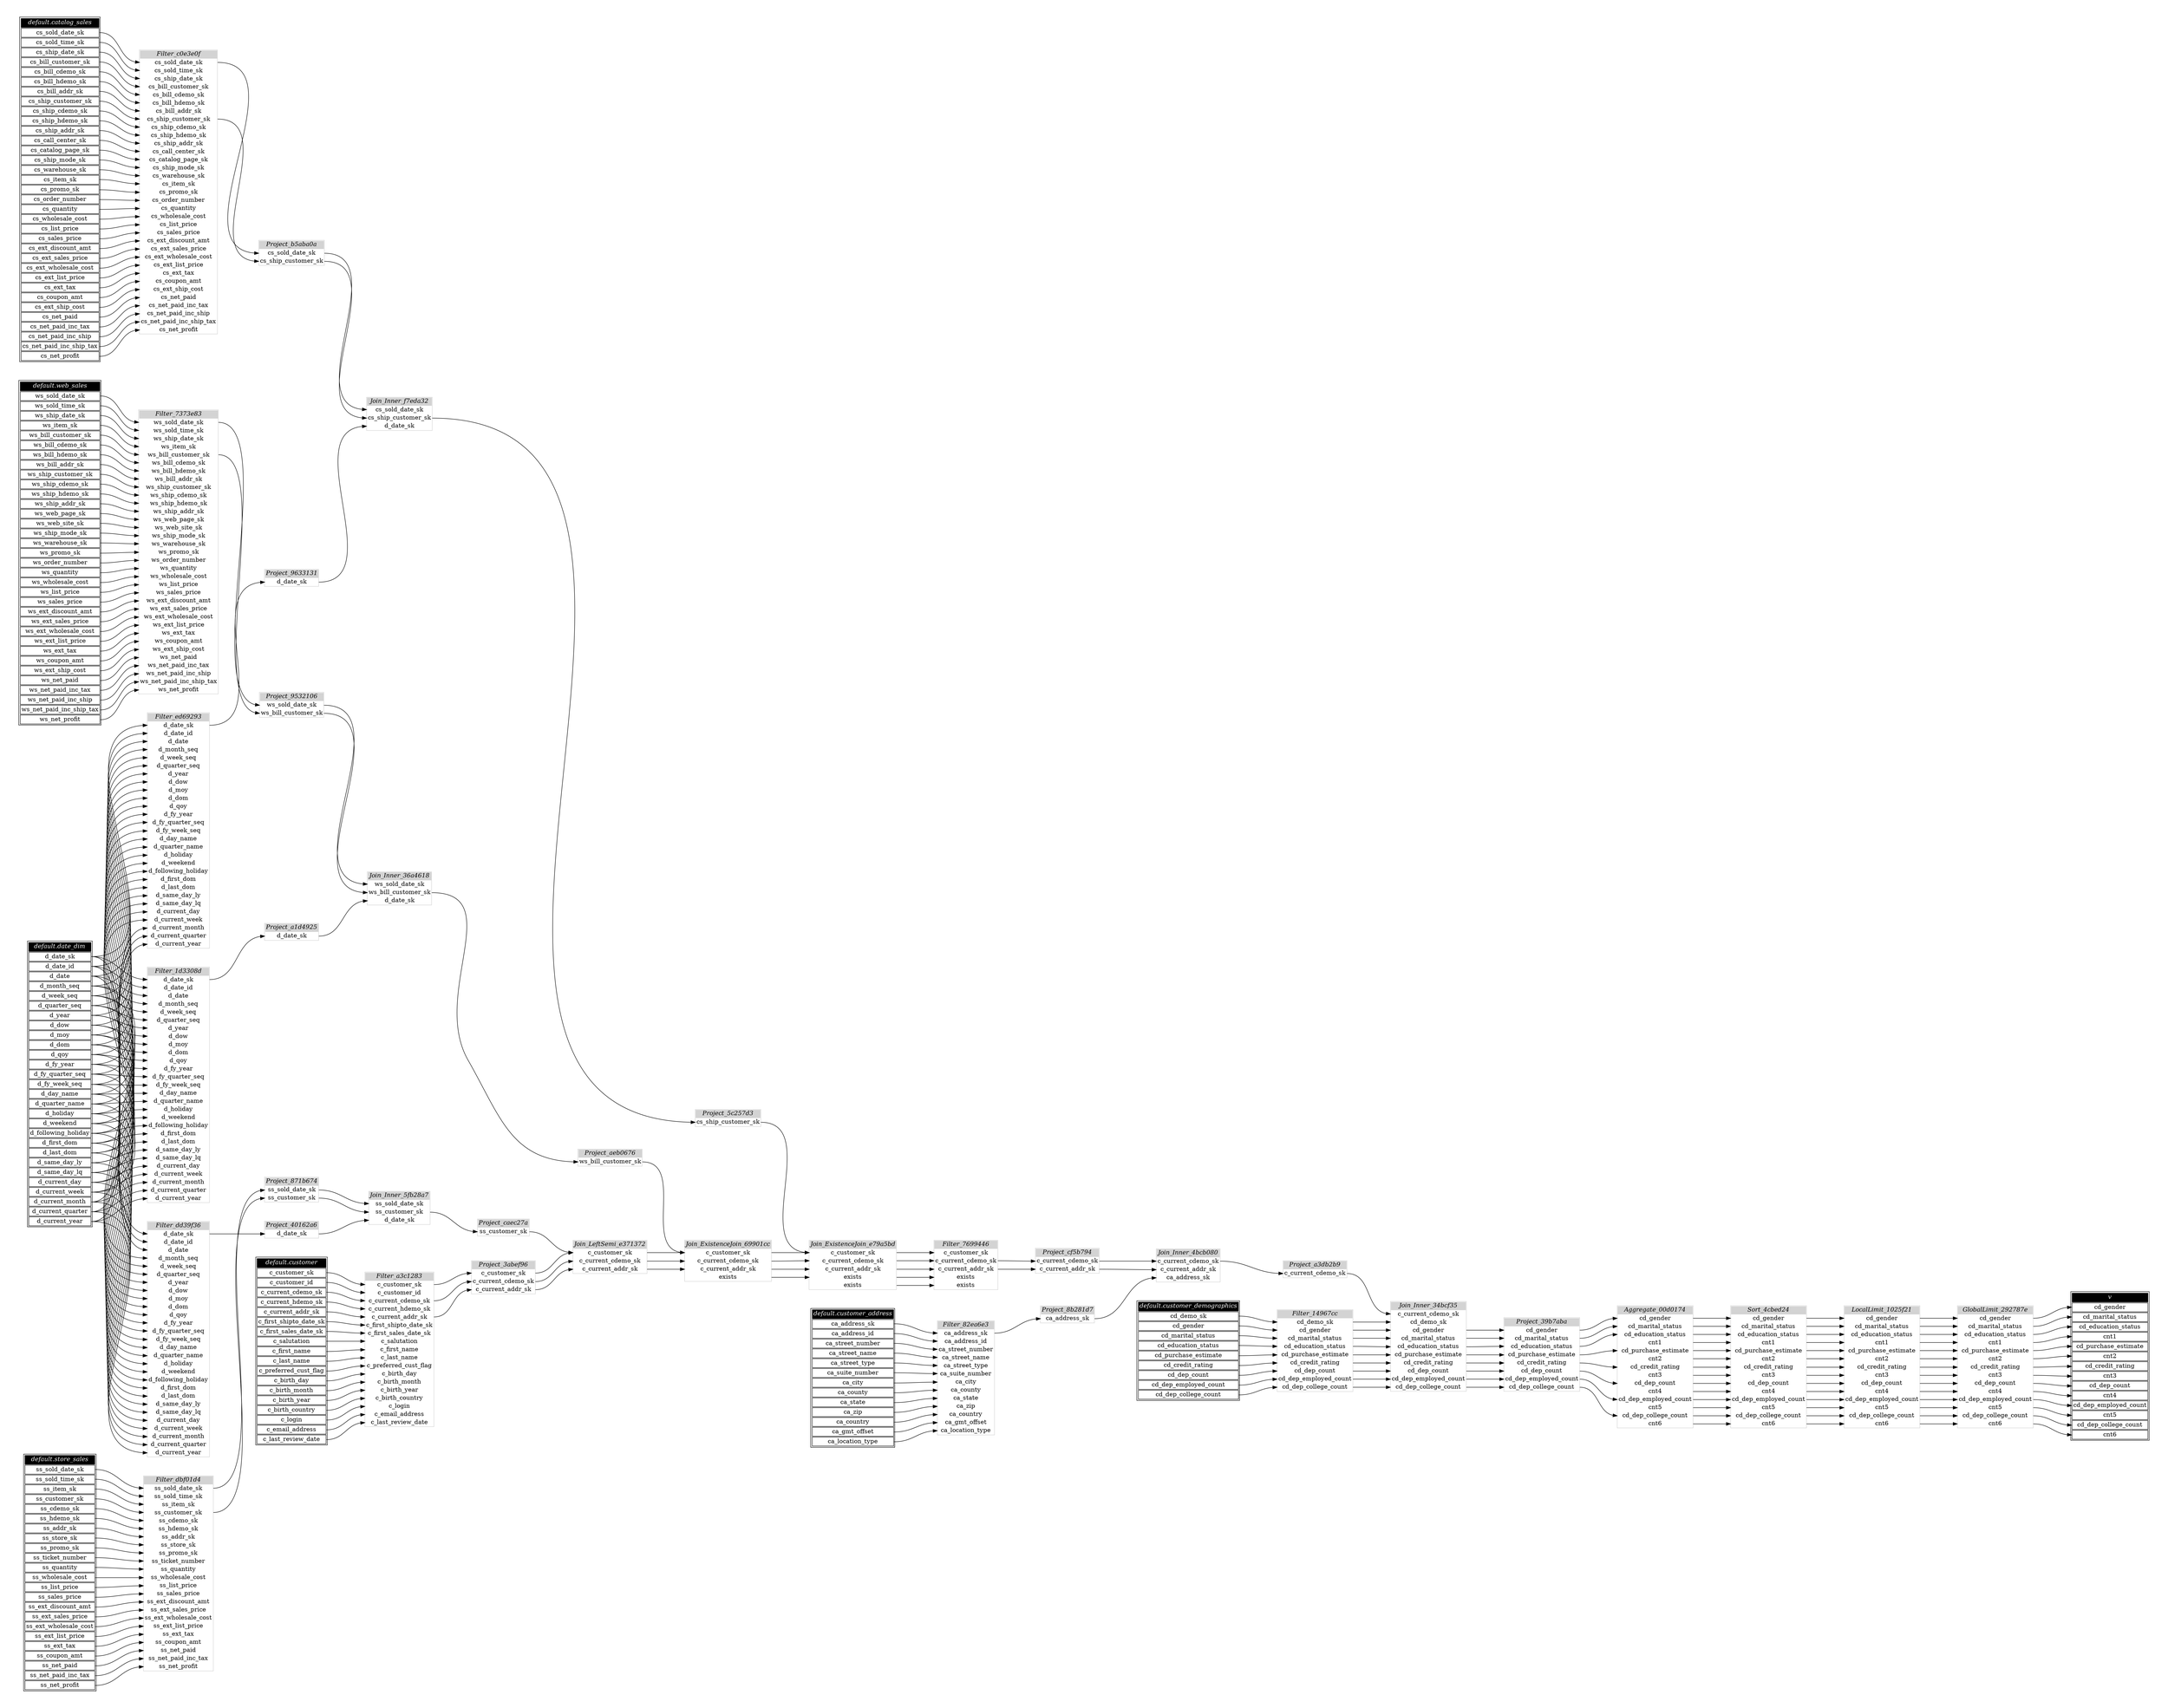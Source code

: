 // Automatically generated by TPCDSFlowTestSuite


digraph {
  graph [pad="0.5" nodesep="0.5" ranksep="1" fontname="Helvetica" rankdir=LR];
  node [shape=plaintext]

  
"Aggregate_00d0174" [label=<
<table color="lightgray" border="1" cellborder="0" cellspacing="0">
  <tr><td bgcolor="lightgray" port="nodeName"><i>Aggregate_00d0174</i></td></tr>
  <tr><td port="0">cd_gender</td></tr>
<tr><td port="1">cd_marital_status</td></tr>
<tr><td port="2">cd_education_status</td></tr>
<tr><td port="3">cnt1</td></tr>
<tr><td port="4">cd_purchase_estimate</td></tr>
<tr><td port="5">cnt2</td></tr>
<tr><td port="6">cd_credit_rating</td></tr>
<tr><td port="7">cnt3</td></tr>
<tr><td port="8">cd_dep_count</td></tr>
<tr><td port="9">cnt4</td></tr>
<tr><td port="10">cd_dep_employed_count</td></tr>
<tr><td port="11">cnt5</td></tr>
<tr><td port="12">cd_dep_college_count</td></tr>
<tr><td port="13">cnt6</td></tr>
</table>>];
     

"Filter_14967cc" [label=<
<table color="lightgray" border="1" cellborder="0" cellspacing="0">
  <tr><td bgcolor="lightgray" port="nodeName"><i>Filter_14967cc</i></td></tr>
  <tr><td port="0">cd_demo_sk</td></tr>
<tr><td port="1">cd_gender</td></tr>
<tr><td port="2">cd_marital_status</td></tr>
<tr><td port="3">cd_education_status</td></tr>
<tr><td port="4">cd_purchase_estimate</td></tr>
<tr><td port="5">cd_credit_rating</td></tr>
<tr><td port="6">cd_dep_count</td></tr>
<tr><td port="7">cd_dep_employed_count</td></tr>
<tr><td port="8">cd_dep_college_count</td></tr>
</table>>];
     

"Filter_1d3308d" [label=<
<table color="lightgray" border="1" cellborder="0" cellspacing="0">
  <tr><td bgcolor="lightgray" port="nodeName"><i>Filter_1d3308d</i></td></tr>
  <tr><td port="0">d_date_sk</td></tr>
<tr><td port="1">d_date_id</td></tr>
<tr><td port="2">d_date</td></tr>
<tr><td port="3">d_month_seq</td></tr>
<tr><td port="4">d_week_seq</td></tr>
<tr><td port="5">d_quarter_seq</td></tr>
<tr><td port="6">d_year</td></tr>
<tr><td port="7">d_dow</td></tr>
<tr><td port="8">d_moy</td></tr>
<tr><td port="9">d_dom</td></tr>
<tr><td port="10">d_qoy</td></tr>
<tr><td port="11">d_fy_year</td></tr>
<tr><td port="12">d_fy_quarter_seq</td></tr>
<tr><td port="13">d_fy_week_seq</td></tr>
<tr><td port="14">d_day_name</td></tr>
<tr><td port="15">d_quarter_name</td></tr>
<tr><td port="16">d_holiday</td></tr>
<tr><td port="17">d_weekend</td></tr>
<tr><td port="18">d_following_holiday</td></tr>
<tr><td port="19">d_first_dom</td></tr>
<tr><td port="20">d_last_dom</td></tr>
<tr><td port="21">d_same_day_ly</td></tr>
<tr><td port="22">d_same_day_lq</td></tr>
<tr><td port="23">d_current_day</td></tr>
<tr><td port="24">d_current_week</td></tr>
<tr><td port="25">d_current_month</td></tr>
<tr><td port="26">d_current_quarter</td></tr>
<tr><td port="27">d_current_year</td></tr>
</table>>];
     

"Filter_7373e83" [label=<
<table color="lightgray" border="1" cellborder="0" cellspacing="0">
  <tr><td bgcolor="lightgray" port="nodeName"><i>Filter_7373e83</i></td></tr>
  <tr><td port="0">ws_sold_date_sk</td></tr>
<tr><td port="1">ws_sold_time_sk</td></tr>
<tr><td port="2">ws_ship_date_sk</td></tr>
<tr><td port="3">ws_item_sk</td></tr>
<tr><td port="4">ws_bill_customer_sk</td></tr>
<tr><td port="5">ws_bill_cdemo_sk</td></tr>
<tr><td port="6">ws_bill_hdemo_sk</td></tr>
<tr><td port="7">ws_bill_addr_sk</td></tr>
<tr><td port="8">ws_ship_customer_sk</td></tr>
<tr><td port="9">ws_ship_cdemo_sk</td></tr>
<tr><td port="10">ws_ship_hdemo_sk</td></tr>
<tr><td port="11">ws_ship_addr_sk</td></tr>
<tr><td port="12">ws_web_page_sk</td></tr>
<tr><td port="13">ws_web_site_sk</td></tr>
<tr><td port="14">ws_ship_mode_sk</td></tr>
<tr><td port="15">ws_warehouse_sk</td></tr>
<tr><td port="16">ws_promo_sk</td></tr>
<tr><td port="17">ws_order_number</td></tr>
<tr><td port="18">ws_quantity</td></tr>
<tr><td port="19">ws_wholesale_cost</td></tr>
<tr><td port="20">ws_list_price</td></tr>
<tr><td port="21">ws_sales_price</td></tr>
<tr><td port="22">ws_ext_discount_amt</td></tr>
<tr><td port="23">ws_ext_sales_price</td></tr>
<tr><td port="24">ws_ext_wholesale_cost</td></tr>
<tr><td port="25">ws_ext_list_price</td></tr>
<tr><td port="26">ws_ext_tax</td></tr>
<tr><td port="27">ws_coupon_amt</td></tr>
<tr><td port="28">ws_ext_ship_cost</td></tr>
<tr><td port="29">ws_net_paid</td></tr>
<tr><td port="30">ws_net_paid_inc_tax</td></tr>
<tr><td port="31">ws_net_paid_inc_ship</td></tr>
<tr><td port="32">ws_net_paid_inc_ship_tax</td></tr>
<tr><td port="33">ws_net_profit</td></tr>
</table>>];
     

"Filter_7699446" [label=<
<table color="lightgray" border="1" cellborder="0" cellspacing="0">
  <tr><td bgcolor="lightgray" port="nodeName"><i>Filter_7699446</i></td></tr>
  <tr><td port="0">c_customer_sk</td></tr>
<tr><td port="1">c_current_cdemo_sk</td></tr>
<tr><td port="2">c_current_addr_sk</td></tr>
<tr><td port="3">exists</td></tr>
<tr><td port="4">exists</td></tr>
</table>>];
     

"Filter_82ea6e3" [label=<
<table color="lightgray" border="1" cellborder="0" cellspacing="0">
  <tr><td bgcolor="lightgray" port="nodeName"><i>Filter_82ea6e3</i></td></tr>
  <tr><td port="0">ca_address_sk</td></tr>
<tr><td port="1">ca_address_id</td></tr>
<tr><td port="2">ca_street_number</td></tr>
<tr><td port="3">ca_street_name</td></tr>
<tr><td port="4">ca_street_type</td></tr>
<tr><td port="5">ca_suite_number</td></tr>
<tr><td port="6">ca_city</td></tr>
<tr><td port="7">ca_county</td></tr>
<tr><td port="8">ca_state</td></tr>
<tr><td port="9">ca_zip</td></tr>
<tr><td port="10">ca_country</td></tr>
<tr><td port="11">ca_gmt_offset</td></tr>
<tr><td port="12">ca_location_type</td></tr>
</table>>];
     

"Filter_a3c1283" [label=<
<table color="lightgray" border="1" cellborder="0" cellspacing="0">
  <tr><td bgcolor="lightgray" port="nodeName"><i>Filter_a3c1283</i></td></tr>
  <tr><td port="0">c_customer_sk</td></tr>
<tr><td port="1">c_customer_id</td></tr>
<tr><td port="2">c_current_cdemo_sk</td></tr>
<tr><td port="3">c_current_hdemo_sk</td></tr>
<tr><td port="4">c_current_addr_sk</td></tr>
<tr><td port="5">c_first_shipto_date_sk</td></tr>
<tr><td port="6">c_first_sales_date_sk</td></tr>
<tr><td port="7">c_salutation</td></tr>
<tr><td port="8">c_first_name</td></tr>
<tr><td port="9">c_last_name</td></tr>
<tr><td port="10">c_preferred_cust_flag</td></tr>
<tr><td port="11">c_birth_day</td></tr>
<tr><td port="12">c_birth_month</td></tr>
<tr><td port="13">c_birth_year</td></tr>
<tr><td port="14">c_birth_country</td></tr>
<tr><td port="15">c_login</td></tr>
<tr><td port="16">c_email_address</td></tr>
<tr><td port="17">c_last_review_date</td></tr>
</table>>];
     

"Filter_c0e3e0f" [label=<
<table color="lightgray" border="1" cellborder="0" cellspacing="0">
  <tr><td bgcolor="lightgray" port="nodeName"><i>Filter_c0e3e0f</i></td></tr>
  <tr><td port="0">cs_sold_date_sk</td></tr>
<tr><td port="1">cs_sold_time_sk</td></tr>
<tr><td port="2">cs_ship_date_sk</td></tr>
<tr><td port="3">cs_bill_customer_sk</td></tr>
<tr><td port="4">cs_bill_cdemo_sk</td></tr>
<tr><td port="5">cs_bill_hdemo_sk</td></tr>
<tr><td port="6">cs_bill_addr_sk</td></tr>
<tr><td port="7">cs_ship_customer_sk</td></tr>
<tr><td port="8">cs_ship_cdemo_sk</td></tr>
<tr><td port="9">cs_ship_hdemo_sk</td></tr>
<tr><td port="10">cs_ship_addr_sk</td></tr>
<tr><td port="11">cs_call_center_sk</td></tr>
<tr><td port="12">cs_catalog_page_sk</td></tr>
<tr><td port="13">cs_ship_mode_sk</td></tr>
<tr><td port="14">cs_warehouse_sk</td></tr>
<tr><td port="15">cs_item_sk</td></tr>
<tr><td port="16">cs_promo_sk</td></tr>
<tr><td port="17">cs_order_number</td></tr>
<tr><td port="18">cs_quantity</td></tr>
<tr><td port="19">cs_wholesale_cost</td></tr>
<tr><td port="20">cs_list_price</td></tr>
<tr><td port="21">cs_sales_price</td></tr>
<tr><td port="22">cs_ext_discount_amt</td></tr>
<tr><td port="23">cs_ext_sales_price</td></tr>
<tr><td port="24">cs_ext_wholesale_cost</td></tr>
<tr><td port="25">cs_ext_list_price</td></tr>
<tr><td port="26">cs_ext_tax</td></tr>
<tr><td port="27">cs_coupon_amt</td></tr>
<tr><td port="28">cs_ext_ship_cost</td></tr>
<tr><td port="29">cs_net_paid</td></tr>
<tr><td port="30">cs_net_paid_inc_tax</td></tr>
<tr><td port="31">cs_net_paid_inc_ship</td></tr>
<tr><td port="32">cs_net_paid_inc_ship_tax</td></tr>
<tr><td port="33">cs_net_profit</td></tr>
</table>>];
     

"Filter_dbf01d4" [label=<
<table color="lightgray" border="1" cellborder="0" cellspacing="0">
  <tr><td bgcolor="lightgray" port="nodeName"><i>Filter_dbf01d4</i></td></tr>
  <tr><td port="0">ss_sold_date_sk</td></tr>
<tr><td port="1">ss_sold_time_sk</td></tr>
<tr><td port="2">ss_item_sk</td></tr>
<tr><td port="3">ss_customer_sk</td></tr>
<tr><td port="4">ss_cdemo_sk</td></tr>
<tr><td port="5">ss_hdemo_sk</td></tr>
<tr><td port="6">ss_addr_sk</td></tr>
<tr><td port="7">ss_store_sk</td></tr>
<tr><td port="8">ss_promo_sk</td></tr>
<tr><td port="9">ss_ticket_number</td></tr>
<tr><td port="10">ss_quantity</td></tr>
<tr><td port="11">ss_wholesale_cost</td></tr>
<tr><td port="12">ss_list_price</td></tr>
<tr><td port="13">ss_sales_price</td></tr>
<tr><td port="14">ss_ext_discount_amt</td></tr>
<tr><td port="15">ss_ext_sales_price</td></tr>
<tr><td port="16">ss_ext_wholesale_cost</td></tr>
<tr><td port="17">ss_ext_list_price</td></tr>
<tr><td port="18">ss_ext_tax</td></tr>
<tr><td port="19">ss_coupon_amt</td></tr>
<tr><td port="20">ss_net_paid</td></tr>
<tr><td port="21">ss_net_paid_inc_tax</td></tr>
<tr><td port="22">ss_net_profit</td></tr>
</table>>];
     

"Filter_dd39f36" [label=<
<table color="lightgray" border="1" cellborder="0" cellspacing="0">
  <tr><td bgcolor="lightgray" port="nodeName"><i>Filter_dd39f36</i></td></tr>
  <tr><td port="0">d_date_sk</td></tr>
<tr><td port="1">d_date_id</td></tr>
<tr><td port="2">d_date</td></tr>
<tr><td port="3">d_month_seq</td></tr>
<tr><td port="4">d_week_seq</td></tr>
<tr><td port="5">d_quarter_seq</td></tr>
<tr><td port="6">d_year</td></tr>
<tr><td port="7">d_dow</td></tr>
<tr><td port="8">d_moy</td></tr>
<tr><td port="9">d_dom</td></tr>
<tr><td port="10">d_qoy</td></tr>
<tr><td port="11">d_fy_year</td></tr>
<tr><td port="12">d_fy_quarter_seq</td></tr>
<tr><td port="13">d_fy_week_seq</td></tr>
<tr><td port="14">d_day_name</td></tr>
<tr><td port="15">d_quarter_name</td></tr>
<tr><td port="16">d_holiday</td></tr>
<tr><td port="17">d_weekend</td></tr>
<tr><td port="18">d_following_holiday</td></tr>
<tr><td port="19">d_first_dom</td></tr>
<tr><td port="20">d_last_dom</td></tr>
<tr><td port="21">d_same_day_ly</td></tr>
<tr><td port="22">d_same_day_lq</td></tr>
<tr><td port="23">d_current_day</td></tr>
<tr><td port="24">d_current_week</td></tr>
<tr><td port="25">d_current_month</td></tr>
<tr><td port="26">d_current_quarter</td></tr>
<tr><td port="27">d_current_year</td></tr>
</table>>];
     

"Filter_ed69293" [label=<
<table color="lightgray" border="1" cellborder="0" cellspacing="0">
  <tr><td bgcolor="lightgray" port="nodeName"><i>Filter_ed69293</i></td></tr>
  <tr><td port="0">d_date_sk</td></tr>
<tr><td port="1">d_date_id</td></tr>
<tr><td port="2">d_date</td></tr>
<tr><td port="3">d_month_seq</td></tr>
<tr><td port="4">d_week_seq</td></tr>
<tr><td port="5">d_quarter_seq</td></tr>
<tr><td port="6">d_year</td></tr>
<tr><td port="7">d_dow</td></tr>
<tr><td port="8">d_moy</td></tr>
<tr><td port="9">d_dom</td></tr>
<tr><td port="10">d_qoy</td></tr>
<tr><td port="11">d_fy_year</td></tr>
<tr><td port="12">d_fy_quarter_seq</td></tr>
<tr><td port="13">d_fy_week_seq</td></tr>
<tr><td port="14">d_day_name</td></tr>
<tr><td port="15">d_quarter_name</td></tr>
<tr><td port="16">d_holiday</td></tr>
<tr><td port="17">d_weekend</td></tr>
<tr><td port="18">d_following_holiday</td></tr>
<tr><td port="19">d_first_dom</td></tr>
<tr><td port="20">d_last_dom</td></tr>
<tr><td port="21">d_same_day_ly</td></tr>
<tr><td port="22">d_same_day_lq</td></tr>
<tr><td port="23">d_current_day</td></tr>
<tr><td port="24">d_current_week</td></tr>
<tr><td port="25">d_current_month</td></tr>
<tr><td port="26">d_current_quarter</td></tr>
<tr><td port="27">d_current_year</td></tr>
</table>>];
     

"GlobalLimit_292787e" [label=<
<table color="lightgray" border="1" cellborder="0" cellspacing="0">
  <tr><td bgcolor="lightgray" port="nodeName"><i>GlobalLimit_292787e</i></td></tr>
  <tr><td port="0">cd_gender</td></tr>
<tr><td port="1">cd_marital_status</td></tr>
<tr><td port="2">cd_education_status</td></tr>
<tr><td port="3">cnt1</td></tr>
<tr><td port="4">cd_purchase_estimate</td></tr>
<tr><td port="5">cnt2</td></tr>
<tr><td port="6">cd_credit_rating</td></tr>
<tr><td port="7">cnt3</td></tr>
<tr><td port="8">cd_dep_count</td></tr>
<tr><td port="9">cnt4</td></tr>
<tr><td port="10">cd_dep_employed_count</td></tr>
<tr><td port="11">cnt5</td></tr>
<tr><td port="12">cd_dep_college_count</td></tr>
<tr><td port="13">cnt6</td></tr>
</table>>];
     

"Join_ExistenceJoin_69901cc" [label=<
<table color="lightgray" border="1" cellborder="0" cellspacing="0">
  <tr><td bgcolor="lightgray" port="nodeName"><i>Join_ExistenceJoin_69901cc</i></td></tr>
  <tr><td port="0">c_customer_sk</td></tr>
<tr><td port="1">c_current_cdemo_sk</td></tr>
<tr><td port="2">c_current_addr_sk</td></tr>
<tr><td port="3">exists</td></tr>
</table>>];
     

"Join_ExistenceJoin_e79a5bd" [label=<
<table color="lightgray" border="1" cellborder="0" cellspacing="0">
  <tr><td bgcolor="lightgray" port="nodeName"><i>Join_ExistenceJoin_e79a5bd</i></td></tr>
  <tr><td port="0">c_customer_sk</td></tr>
<tr><td port="1">c_current_cdemo_sk</td></tr>
<tr><td port="2">c_current_addr_sk</td></tr>
<tr><td port="3">exists</td></tr>
<tr><td port="4">exists</td></tr>
</table>>];
     

"Join_Inner_34bcf35" [label=<
<table color="lightgray" border="1" cellborder="0" cellspacing="0">
  <tr><td bgcolor="lightgray" port="nodeName"><i>Join_Inner_34bcf35</i></td></tr>
  <tr><td port="0">c_current_cdemo_sk</td></tr>
<tr><td port="1">cd_demo_sk</td></tr>
<tr><td port="2">cd_gender</td></tr>
<tr><td port="3">cd_marital_status</td></tr>
<tr><td port="4">cd_education_status</td></tr>
<tr><td port="5">cd_purchase_estimate</td></tr>
<tr><td port="6">cd_credit_rating</td></tr>
<tr><td port="7">cd_dep_count</td></tr>
<tr><td port="8">cd_dep_employed_count</td></tr>
<tr><td port="9">cd_dep_college_count</td></tr>
</table>>];
     

"Join_Inner_36a4618" [label=<
<table color="lightgray" border="1" cellborder="0" cellspacing="0">
  <tr><td bgcolor="lightgray" port="nodeName"><i>Join_Inner_36a4618</i></td></tr>
  <tr><td port="0">ws_sold_date_sk</td></tr>
<tr><td port="1">ws_bill_customer_sk</td></tr>
<tr><td port="2">d_date_sk</td></tr>
</table>>];
     

"Join_Inner_4bcb080" [label=<
<table color="lightgray" border="1" cellborder="0" cellspacing="0">
  <tr><td bgcolor="lightgray" port="nodeName"><i>Join_Inner_4bcb080</i></td></tr>
  <tr><td port="0">c_current_cdemo_sk</td></tr>
<tr><td port="1">c_current_addr_sk</td></tr>
<tr><td port="2">ca_address_sk</td></tr>
</table>>];
     

"Join_Inner_5fb28a7" [label=<
<table color="lightgray" border="1" cellborder="0" cellspacing="0">
  <tr><td bgcolor="lightgray" port="nodeName"><i>Join_Inner_5fb28a7</i></td></tr>
  <tr><td port="0">ss_sold_date_sk</td></tr>
<tr><td port="1">ss_customer_sk</td></tr>
<tr><td port="2">d_date_sk</td></tr>
</table>>];
     

"Join_Inner_f7eda32" [label=<
<table color="lightgray" border="1" cellborder="0" cellspacing="0">
  <tr><td bgcolor="lightgray" port="nodeName"><i>Join_Inner_f7eda32</i></td></tr>
  <tr><td port="0">cs_sold_date_sk</td></tr>
<tr><td port="1">cs_ship_customer_sk</td></tr>
<tr><td port="2">d_date_sk</td></tr>
</table>>];
     

"Join_LeftSemi_e371372" [label=<
<table color="lightgray" border="1" cellborder="0" cellspacing="0">
  <tr><td bgcolor="lightgray" port="nodeName"><i>Join_LeftSemi_e371372</i></td></tr>
  <tr><td port="0">c_customer_sk</td></tr>
<tr><td port="1">c_current_cdemo_sk</td></tr>
<tr><td port="2">c_current_addr_sk</td></tr>
</table>>];
     

"LocalLimit_1025f21" [label=<
<table color="lightgray" border="1" cellborder="0" cellspacing="0">
  <tr><td bgcolor="lightgray" port="nodeName"><i>LocalLimit_1025f21</i></td></tr>
  <tr><td port="0">cd_gender</td></tr>
<tr><td port="1">cd_marital_status</td></tr>
<tr><td port="2">cd_education_status</td></tr>
<tr><td port="3">cnt1</td></tr>
<tr><td port="4">cd_purchase_estimate</td></tr>
<tr><td port="5">cnt2</td></tr>
<tr><td port="6">cd_credit_rating</td></tr>
<tr><td port="7">cnt3</td></tr>
<tr><td port="8">cd_dep_count</td></tr>
<tr><td port="9">cnt4</td></tr>
<tr><td port="10">cd_dep_employed_count</td></tr>
<tr><td port="11">cnt5</td></tr>
<tr><td port="12">cd_dep_college_count</td></tr>
<tr><td port="13">cnt6</td></tr>
</table>>];
     

"Project_39b7aba" [label=<
<table color="lightgray" border="1" cellborder="0" cellspacing="0">
  <tr><td bgcolor="lightgray" port="nodeName"><i>Project_39b7aba</i></td></tr>
  <tr><td port="0">cd_gender</td></tr>
<tr><td port="1">cd_marital_status</td></tr>
<tr><td port="2">cd_education_status</td></tr>
<tr><td port="3">cd_purchase_estimate</td></tr>
<tr><td port="4">cd_credit_rating</td></tr>
<tr><td port="5">cd_dep_count</td></tr>
<tr><td port="6">cd_dep_employed_count</td></tr>
<tr><td port="7">cd_dep_college_count</td></tr>
</table>>];
     

"Project_3abef96" [label=<
<table color="lightgray" border="1" cellborder="0" cellspacing="0">
  <tr><td bgcolor="lightgray" port="nodeName"><i>Project_3abef96</i></td></tr>
  <tr><td port="0">c_customer_sk</td></tr>
<tr><td port="1">c_current_cdemo_sk</td></tr>
<tr><td port="2">c_current_addr_sk</td></tr>
</table>>];
     

"Project_40162a6" [label=<
<table color="lightgray" border="1" cellborder="0" cellspacing="0">
  <tr><td bgcolor="lightgray" port="nodeName"><i>Project_40162a6</i></td></tr>
  <tr><td port="0">d_date_sk</td></tr>
</table>>];
     

"Project_5c257d3" [label=<
<table color="lightgray" border="1" cellborder="0" cellspacing="0">
  <tr><td bgcolor="lightgray" port="nodeName"><i>Project_5c257d3</i></td></tr>
  <tr><td port="0">cs_ship_customer_sk</td></tr>
</table>>];
     

"Project_871b674" [label=<
<table color="lightgray" border="1" cellborder="0" cellspacing="0">
  <tr><td bgcolor="lightgray" port="nodeName"><i>Project_871b674</i></td></tr>
  <tr><td port="0">ss_sold_date_sk</td></tr>
<tr><td port="1">ss_customer_sk</td></tr>
</table>>];
     

"Project_8b281d7" [label=<
<table color="lightgray" border="1" cellborder="0" cellspacing="0">
  <tr><td bgcolor="lightgray" port="nodeName"><i>Project_8b281d7</i></td></tr>
  <tr><td port="0">ca_address_sk</td></tr>
</table>>];
     

"Project_9532106" [label=<
<table color="lightgray" border="1" cellborder="0" cellspacing="0">
  <tr><td bgcolor="lightgray" port="nodeName"><i>Project_9532106</i></td></tr>
  <tr><td port="0">ws_sold_date_sk</td></tr>
<tr><td port="1">ws_bill_customer_sk</td></tr>
</table>>];
     

"Project_9633131" [label=<
<table color="lightgray" border="1" cellborder="0" cellspacing="0">
  <tr><td bgcolor="lightgray" port="nodeName"><i>Project_9633131</i></td></tr>
  <tr><td port="0">d_date_sk</td></tr>
</table>>];
     

"Project_a1d4925" [label=<
<table color="lightgray" border="1" cellborder="0" cellspacing="0">
  <tr><td bgcolor="lightgray" port="nodeName"><i>Project_a1d4925</i></td></tr>
  <tr><td port="0">d_date_sk</td></tr>
</table>>];
     

"Project_a3db2b9" [label=<
<table color="lightgray" border="1" cellborder="0" cellspacing="0">
  <tr><td bgcolor="lightgray" port="nodeName"><i>Project_a3db2b9</i></td></tr>
  <tr><td port="0">c_current_cdemo_sk</td></tr>
</table>>];
     

"Project_aeb0676" [label=<
<table color="lightgray" border="1" cellborder="0" cellspacing="0">
  <tr><td bgcolor="lightgray" port="nodeName"><i>Project_aeb0676</i></td></tr>
  <tr><td port="0">ws_bill_customer_sk</td></tr>
</table>>];
     

"Project_b5aba0a" [label=<
<table color="lightgray" border="1" cellborder="0" cellspacing="0">
  <tr><td bgcolor="lightgray" port="nodeName"><i>Project_b5aba0a</i></td></tr>
  <tr><td port="0">cs_sold_date_sk</td></tr>
<tr><td port="1">cs_ship_customer_sk</td></tr>
</table>>];
     

"Project_caec27a" [label=<
<table color="lightgray" border="1" cellborder="0" cellspacing="0">
  <tr><td bgcolor="lightgray" port="nodeName"><i>Project_caec27a</i></td></tr>
  <tr><td port="0">ss_customer_sk</td></tr>
</table>>];
     

"Project_cf5b794" [label=<
<table color="lightgray" border="1" cellborder="0" cellspacing="0">
  <tr><td bgcolor="lightgray" port="nodeName"><i>Project_cf5b794</i></td></tr>
  <tr><td port="0">c_current_cdemo_sk</td></tr>
<tr><td port="1">c_current_addr_sk</td></tr>
</table>>];
     

"Sort_4cbed24" [label=<
<table color="lightgray" border="1" cellborder="0" cellspacing="0">
  <tr><td bgcolor="lightgray" port="nodeName"><i>Sort_4cbed24</i></td></tr>
  <tr><td port="0">cd_gender</td></tr>
<tr><td port="1">cd_marital_status</td></tr>
<tr><td port="2">cd_education_status</td></tr>
<tr><td port="3">cnt1</td></tr>
<tr><td port="4">cd_purchase_estimate</td></tr>
<tr><td port="5">cnt2</td></tr>
<tr><td port="6">cd_credit_rating</td></tr>
<tr><td port="7">cnt3</td></tr>
<tr><td port="8">cd_dep_count</td></tr>
<tr><td port="9">cnt4</td></tr>
<tr><td port="10">cd_dep_employed_count</td></tr>
<tr><td port="11">cnt5</td></tr>
<tr><td port="12">cd_dep_college_count</td></tr>
<tr><td port="13">cnt6</td></tr>
</table>>];
     

"default.catalog_sales" [color="black" label=<
<table>
  <tr><td bgcolor="black" port="nodeName"><i><font color="white">default.catalog_sales</font></i></td></tr>
  <tr><td port="0">cs_sold_date_sk</td></tr>
<tr><td port="1">cs_sold_time_sk</td></tr>
<tr><td port="2">cs_ship_date_sk</td></tr>
<tr><td port="3">cs_bill_customer_sk</td></tr>
<tr><td port="4">cs_bill_cdemo_sk</td></tr>
<tr><td port="5">cs_bill_hdemo_sk</td></tr>
<tr><td port="6">cs_bill_addr_sk</td></tr>
<tr><td port="7">cs_ship_customer_sk</td></tr>
<tr><td port="8">cs_ship_cdemo_sk</td></tr>
<tr><td port="9">cs_ship_hdemo_sk</td></tr>
<tr><td port="10">cs_ship_addr_sk</td></tr>
<tr><td port="11">cs_call_center_sk</td></tr>
<tr><td port="12">cs_catalog_page_sk</td></tr>
<tr><td port="13">cs_ship_mode_sk</td></tr>
<tr><td port="14">cs_warehouse_sk</td></tr>
<tr><td port="15">cs_item_sk</td></tr>
<tr><td port="16">cs_promo_sk</td></tr>
<tr><td port="17">cs_order_number</td></tr>
<tr><td port="18">cs_quantity</td></tr>
<tr><td port="19">cs_wholesale_cost</td></tr>
<tr><td port="20">cs_list_price</td></tr>
<tr><td port="21">cs_sales_price</td></tr>
<tr><td port="22">cs_ext_discount_amt</td></tr>
<tr><td port="23">cs_ext_sales_price</td></tr>
<tr><td port="24">cs_ext_wholesale_cost</td></tr>
<tr><td port="25">cs_ext_list_price</td></tr>
<tr><td port="26">cs_ext_tax</td></tr>
<tr><td port="27">cs_coupon_amt</td></tr>
<tr><td port="28">cs_ext_ship_cost</td></tr>
<tr><td port="29">cs_net_paid</td></tr>
<tr><td port="30">cs_net_paid_inc_tax</td></tr>
<tr><td port="31">cs_net_paid_inc_ship</td></tr>
<tr><td port="32">cs_net_paid_inc_ship_tax</td></tr>
<tr><td port="33">cs_net_profit</td></tr>
</table>>];
     

"default.customer" [color="black" label=<
<table>
  <tr><td bgcolor="black" port="nodeName"><i><font color="white">default.customer</font></i></td></tr>
  <tr><td port="0">c_customer_sk</td></tr>
<tr><td port="1">c_customer_id</td></tr>
<tr><td port="2">c_current_cdemo_sk</td></tr>
<tr><td port="3">c_current_hdemo_sk</td></tr>
<tr><td port="4">c_current_addr_sk</td></tr>
<tr><td port="5">c_first_shipto_date_sk</td></tr>
<tr><td port="6">c_first_sales_date_sk</td></tr>
<tr><td port="7">c_salutation</td></tr>
<tr><td port="8">c_first_name</td></tr>
<tr><td port="9">c_last_name</td></tr>
<tr><td port="10">c_preferred_cust_flag</td></tr>
<tr><td port="11">c_birth_day</td></tr>
<tr><td port="12">c_birth_month</td></tr>
<tr><td port="13">c_birth_year</td></tr>
<tr><td port="14">c_birth_country</td></tr>
<tr><td port="15">c_login</td></tr>
<tr><td port="16">c_email_address</td></tr>
<tr><td port="17">c_last_review_date</td></tr>
</table>>];
     

"default.customer_address" [color="black" label=<
<table>
  <tr><td bgcolor="black" port="nodeName"><i><font color="white">default.customer_address</font></i></td></tr>
  <tr><td port="0">ca_address_sk</td></tr>
<tr><td port="1">ca_address_id</td></tr>
<tr><td port="2">ca_street_number</td></tr>
<tr><td port="3">ca_street_name</td></tr>
<tr><td port="4">ca_street_type</td></tr>
<tr><td port="5">ca_suite_number</td></tr>
<tr><td port="6">ca_city</td></tr>
<tr><td port="7">ca_county</td></tr>
<tr><td port="8">ca_state</td></tr>
<tr><td port="9">ca_zip</td></tr>
<tr><td port="10">ca_country</td></tr>
<tr><td port="11">ca_gmt_offset</td></tr>
<tr><td port="12">ca_location_type</td></tr>
</table>>];
     

"default.customer_demographics" [color="black" label=<
<table>
  <tr><td bgcolor="black" port="nodeName"><i><font color="white">default.customer_demographics</font></i></td></tr>
  <tr><td port="0">cd_demo_sk</td></tr>
<tr><td port="1">cd_gender</td></tr>
<tr><td port="2">cd_marital_status</td></tr>
<tr><td port="3">cd_education_status</td></tr>
<tr><td port="4">cd_purchase_estimate</td></tr>
<tr><td port="5">cd_credit_rating</td></tr>
<tr><td port="6">cd_dep_count</td></tr>
<tr><td port="7">cd_dep_employed_count</td></tr>
<tr><td port="8">cd_dep_college_count</td></tr>
</table>>];
     

"default.date_dim" [color="black" label=<
<table>
  <tr><td bgcolor="black" port="nodeName"><i><font color="white">default.date_dim</font></i></td></tr>
  <tr><td port="0">d_date_sk</td></tr>
<tr><td port="1">d_date_id</td></tr>
<tr><td port="2">d_date</td></tr>
<tr><td port="3">d_month_seq</td></tr>
<tr><td port="4">d_week_seq</td></tr>
<tr><td port="5">d_quarter_seq</td></tr>
<tr><td port="6">d_year</td></tr>
<tr><td port="7">d_dow</td></tr>
<tr><td port="8">d_moy</td></tr>
<tr><td port="9">d_dom</td></tr>
<tr><td port="10">d_qoy</td></tr>
<tr><td port="11">d_fy_year</td></tr>
<tr><td port="12">d_fy_quarter_seq</td></tr>
<tr><td port="13">d_fy_week_seq</td></tr>
<tr><td port="14">d_day_name</td></tr>
<tr><td port="15">d_quarter_name</td></tr>
<tr><td port="16">d_holiday</td></tr>
<tr><td port="17">d_weekend</td></tr>
<tr><td port="18">d_following_holiday</td></tr>
<tr><td port="19">d_first_dom</td></tr>
<tr><td port="20">d_last_dom</td></tr>
<tr><td port="21">d_same_day_ly</td></tr>
<tr><td port="22">d_same_day_lq</td></tr>
<tr><td port="23">d_current_day</td></tr>
<tr><td port="24">d_current_week</td></tr>
<tr><td port="25">d_current_month</td></tr>
<tr><td port="26">d_current_quarter</td></tr>
<tr><td port="27">d_current_year</td></tr>
</table>>];
     

"default.store_sales" [color="black" label=<
<table>
  <tr><td bgcolor="black" port="nodeName"><i><font color="white">default.store_sales</font></i></td></tr>
  <tr><td port="0">ss_sold_date_sk</td></tr>
<tr><td port="1">ss_sold_time_sk</td></tr>
<tr><td port="2">ss_item_sk</td></tr>
<tr><td port="3">ss_customer_sk</td></tr>
<tr><td port="4">ss_cdemo_sk</td></tr>
<tr><td port="5">ss_hdemo_sk</td></tr>
<tr><td port="6">ss_addr_sk</td></tr>
<tr><td port="7">ss_store_sk</td></tr>
<tr><td port="8">ss_promo_sk</td></tr>
<tr><td port="9">ss_ticket_number</td></tr>
<tr><td port="10">ss_quantity</td></tr>
<tr><td port="11">ss_wholesale_cost</td></tr>
<tr><td port="12">ss_list_price</td></tr>
<tr><td port="13">ss_sales_price</td></tr>
<tr><td port="14">ss_ext_discount_amt</td></tr>
<tr><td port="15">ss_ext_sales_price</td></tr>
<tr><td port="16">ss_ext_wholesale_cost</td></tr>
<tr><td port="17">ss_ext_list_price</td></tr>
<tr><td port="18">ss_ext_tax</td></tr>
<tr><td port="19">ss_coupon_amt</td></tr>
<tr><td port="20">ss_net_paid</td></tr>
<tr><td port="21">ss_net_paid_inc_tax</td></tr>
<tr><td port="22">ss_net_profit</td></tr>
</table>>];
     

"default.web_sales" [color="black" label=<
<table>
  <tr><td bgcolor="black" port="nodeName"><i><font color="white">default.web_sales</font></i></td></tr>
  <tr><td port="0">ws_sold_date_sk</td></tr>
<tr><td port="1">ws_sold_time_sk</td></tr>
<tr><td port="2">ws_ship_date_sk</td></tr>
<tr><td port="3">ws_item_sk</td></tr>
<tr><td port="4">ws_bill_customer_sk</td></tr>
<tr><td port="5">ws_bill_cdemo_sk</td></tr>
<tr><td port="6">ws_bill_hdemo_sk</td></tr>
<tr><td port="7">ws_bill_addr_sk</td></tr>
<tr><td port="8">ws_ship_customer_sk</td></tr>
<tr><td port="9">ws_ship_cdemo_sk</td></tr>
<tr><td port="10">ws_ship_hdemo_sk</td></tr>
<tr><td port="11">ws_ship_addr_sk</td></tr>
<tr><td port="12">ws_web_page_sk</td></tr>
<tr><td port="13">ws_web_site_sk</td></tr>
<tr><td port="14">ws_ship_mode_sk</td></tr>
<tr><td port="15">ws_warehouse_sk</td></tr>
<tr><td port="16">ws_promo_sk</td></tr>
<tr><td port="17">ws_order_number</td></tr>
<tr><td port="18">ws_quantity</td></tr>
<tr><td port="19">ws_wholesale_cost</td></tr>
<tr><td port="20">ws_list_price</td></tr>
<tr><td port="21">ws_sales_price</td></tr>
<tr><td port="22">ws_ext_discount_amt</td></tr>
<tr><td port="23">ws_ext_sales_price</td></tr>
<tr><td port="24">ws_ext_wholesale_cost</td></tr>
<tr><td port="25">ws_ext_list_price</td></tr>
<tr><td port="26">ws_ext_tax</td></tr>
<tr><td port="27">ws_coupon_amt</td></tr>
<tr><td port="28">ws_ext_ship_cost</td></tr>
<tr><td port="29">ws_net_paid</td></tr>
<tr><td port="30">ws_net_paid_inc_tax</td></tr>
<tr><td port="31">ws_net_paid_inc_ship</td></tr>
<tr><td port="32">ws_net_paid_inc_ship_tax</td></tr>
<tr><td port="33">ws_net_profit</td></tr>
</table>>];
     

"v" [color="black" label=<
<table>
  <tr><td bgcolor="black" port="nodeName"><i><font color="white">v</font></i></td></tr>
  <tr><td port="0">cd_gender</td></tr>
<tr><td port="1">cd_marital_status</td></tr>
<tr><td port="2">cd_education_status</td></tr>
<tr><td port="3">cnt1</td></tr>
<tr><td port="4">cd_purchase_estimate</td></tr>
<tr><td port="5">cnt2</td></tr>
<tr><td port="6">cd_credit_rating</td></tr>
<tr><td port="7">cnt3</td></tr>
<tr><td port="8">cd_dep_count</td></tr>
<tr><td port="9">cnt4</td></tr>
<tr><td port="10">cd_dep_employed_count</td></tr>
<tr><td port="11">cnt5</td></tr>
<tr><td port="12">cd_dep_college_count</td></tr>
<tr><td port="13">cnt6</td></tr>
</table>>];
     
  "Aggregate_00d0174":0 -> "Sort_4cbed24":0;
"Aggregate_00d0174":1 -> "Sort_4cbed24":1;
"Aggregate_00d0174":10 -> "Sort_4cbed24":10;
"Aggregate_00d0174":11 -> "Sort_4cbed24":11;
"Aggregate_00d0174":12 -> "Sort_4cbed24":12;
"Aggregate_00d0174":13 -> "Sort_4cbed24":13;
"Aggregate_00d0174":2 -> "Sort_4cbed24":2;
"Aggregate_00d0174":3 -> "Sort_4cbed24":3;
"Aggregate_00d0174":4 -> "Sort_4cbed24":4;
"Aggregate_00d0174":5 -> "Sort_4cbed24":5;
"Aggregate_00d0174":6 -> "Sort_4cbed24":6;
"Aggregate_00d0174":7 -> "Sort_4cbed24":7;
"Aggregate_00d0174":8 -> "Sort_4cbed24":8;
"Aggregate_00d0174":9 -> "Sort_4cbed24":9;
"Filter_14967cc":0 -> "Join_Inner_34bcf35":1;
"Filter_14967cc":1 -> "Join_Inner_34bcf35":2;
"Filter_14967cc":2 -> "Join_Inner_34bcf35":3;
"Filter_14967cc":3 -> "Join_Inner_34bcf35":4;
"Filter_14967cc":4 -> "Join_Inner_34bcf35":5;
"Filter_14967cc":5 -> "Join_Inner_34bcf35":6;
"Filter_14967cc":6 -> "Join_Inner_34bcf35":7;
"Filter_14967cc":7 -> "Join_Inner_34bcf35":8;
"Filter_14967cc":8 -> "Join_Inner_34bcf35":9;
"Filter_1d3308d":0 -> "Project_a1d4925":0;
"Filter_7373e83":0 -> "Project_9532106":0;
"Filter_7373e83":4 -> "Project_9532106":1;
"Filter_7699446":1 -> "Project_cf5b794":0;
"Filter_7699446":2 -> "Project_cf5b794":1;
"Filter_82ea6e3":0 -> "Project_8b281d7":0;
"Filter_a3c1283":0 -> "Project_3abef96":0;
"Filter_a3c1283":2 -> "Project_3abef96":1;
"Filter_a3c1283":4 -> "Project_3abef96":2;
"Filter_c0e3e0f":0 -> "Project_b5aba0a":0;
"Filter_c0e3e0f":7 -> "Project_b5aba0a":1;
"Filter_dbf01d4":0 -> "Project_871b674":0;
"Filter_dbf01d4":3 -> "Project_871b674":1;
"Filter_dd39f36":0 -> "Project_40162a6":0;
"Filter_ed69293":0 -> "Project_9633131":0;
"GlobalLimit_292787e":0 -> "v":0;
"GlobalLimit_292787e":1 -> "v":1;
"GlobalLimit_292787e":10 -> "v":10;
"GlobalLimit_292787e":11 -> "v":11;
"GlobalLimit_292787e":12 -> "v":12;
"GlobalLimit_292787e":13 -> "v":13;
"GlobalLimit_292787e":2 -> "v":2;
"GlobalLimit_292787e":3 -> "v":3;
"GlobalLimit_292787e":4 -> "v":4;
"GlobalLimit_292787e":5 -> "v":5;
"GlobalLimit_292787e":6 -> "v":6;
"GlobalLimit_292787e":7 -> "v":7;
"GlobalLimit_292787e":8 -> "v":8;
"GlobalLimit_292787e":9 -> "v":9;
"Join_ExistenceJoin_69901cc":0 -> "Join_ExistenceJoin_e79a5bd":0;
"Join_ExistenceJoin_69901cc":1 -> "Join_ExistenceJoin_e79a5bd":1;
"Join_ExistenceJoin_69901cc":2 -> "Join_ExistenceJoin_e79a5bd":2;
"Join_ExistenceJoin_69901cc":3 -> "Join_ExistenceJoin_e79a5bd":3;
"Join_ExistenceJoin_e79a5bd":0 -> "Filter_7699446":0;
"Join_ExistenceJoin_e79a5bd":1 -> "Filter_7699446":1;
"Join_ExistenceJoin_e79a5bd":2 -> "Filter_7699446":2;
"Join_ExistenceJoin_e79a5bd":3 -> "Filter_7699446":3;
"Join_ExistenceJoin_e79a5bd":4 -> "Filter_7699446":4;
"Join_Inner_34bcf35":2 -> "Project_39b7aba":0;
"Join_Inner_34bcf35":3 -> "Project_39b7aba":1;
"Join_Inner_34bcf35":4 -> "Project_39b7aba":2;
"Join_Inner_34bcf35":5 -> "Project_39b7aba":3;
"Join_Inner_34bcf35":6 -> "Project_39b7aba":4;
"Join_Inner_34bcf35":7 -> "Project_39b7aba":5;
"Join_Inner_34bcf35":8 -> "Project_39b7aba":6;
"Join_Inner_34bcf35":9 -> "Project_39b7aba":7;
"Join_Inner_36a4618":1 -> "Project_aeb0676":0;
"Join_Inner_4bcb080":0 -> "Project_a3db2b9":0;
"Join_Inner_5fb28a7":1 -> "Project_caec27a":0;
"Join_Inner_f7eda32":1 -> "Project_5c257d3":0;
"Join_LeftSemi_e371372":0 -> "Join_ExistenceJoin_69901cc":0;
"Join_LeftSemi_e371372":1 -> "Join_ExistenceJoin_69901cc":1;
"Join_LeftSemi_e371372":2 -> "Join_ExistenceJoin_69901cc":2;
"LocalLimit_1025f21":0 -> "GlobalLimit_292787e":0;
"LocalLimit_1025f21":1 -> "GlobalLimit_292787e":1;
"LocalLimit_1025f21":10 -> "GlobalLimit_292787e":10;
"LocalLimit_1025f21":11 -> "GlobalLimit_292787e":11;
"LocalLimit_1025f21":12 -> "GlobalLimit_292787e":12;
"LocalLimit_1025f21":13 -> "GlobalLimit_292787e":13;
"LocalLimit_1025f21":2 -> "GlobalLimit_292787e":2;
"LocalLimit_1025f21":3 -> "GlobalLimit_292787e":3;
"LocalLimit_1025f21":4 -> "GlobalLimit_292787e":4;
"LocalLimit_1025f21":5 -> "GlobalLimit_292787e":5;
"LocalLimit_1025f21":6 -> "GlobalLimit_292787e":6;
"LocalLimit_1025f21":7 -> "GlobalLimit_292787e":7;
"LocalLimit_1025f21":8 -> "GlobalLimit_292787e":8;
"LocalLimit_1025f21":9 -> "GlobalLimit_292787e":9;
"Project_39b7aba":0 -> "Aggregate_00d0174":0;
"Project_39b7aba":1 -> "Aggregate_00d0174":1;
"Project_39b7aba":2 -> "Aggregate_00d0174":2;
"Project_39b7aba":3 -> "Aggregate_00d0174":4;
"Project_39b7aba":4 -> "Aggregate_00d0174":6;
"Project_39b7aba":5 -> "Aggregate_00d0174":8;
"Project_39b7aba":6 -> "Aggregate_00d0174":10;
"Project_39b7aba":7 -> "Aggregate_00d0174":12;
"Project_3abef96":0 -> "Join_LeftSemi_e371372":0;
"Project_3abef96":1 -> "Join_LeftSemi_e371372":1;
"Project_3abef96":2 -> "Join_LeftSemi_e371372":2;
"Project_40162a6":0 -> "Join_Inner_5fb28a7":2;
"Project_5c257d3":0 -> "Join_ExistenceJoin_e79a5bd":0;
"Project_871b674":0 -> "Join_Inner_5fb28a7":0;
"Project_871b674":1 -> "Join_Inner_5fb28a7":1;
"Project_8b281d7":0 -> "Join_Inner_4bcb080":2;
"Project_9532106":0 -> "Join_Inner_36a4618":0;
"Project_9532106":1 -> "Join_Inner_36a4618":1;
"Project_9633131":0 -> "Join_Inner_f7eda32":2;
"Project_a1d4925":0 -> "Join_Inner_36a4618":2;
"Project_a3db2b9":0 -> "Join_Inner_34bcf35":0;
"Project_aeb0676":0 -> "Join_ExistenceJoin_69901cc":0;
"Project_b5aba0a":0 -> "Join_Inner_f7eda32":0;
"Project_b5aba0a":1 -> "Join_Inner_f7eda32":1;
"Project_caec27a":0 -> "Join_LeftSemi_e371372":0;
"Project_cf5b794":0 -> "Join_Inner_4bcb080":0;
"Project_cf5b794":1 -> "Join_Inner_4bcb080":1;
"Sort_4cbed24":0 -> "LocalLimit_1025f21":0;
"Sort_4cbed24":1 -> "LocalLimit_1025f21":1;
"Sort_4cbed24":10 -> "LocalLimit_1025f21":10;
"Sort_4cbed24":11 -> "LocalLimit_1025f21":11;
"Sort_4cbed24":12 -> "LocalLimit_1025f21":12;
"Sort_4cbed24":13 -> "LocalLimit_1025f21":13;
"Sort_4cbed24":2 -> "LocalLimit_1025f21":2;
"Sort_4cbed24":3 -> "LocalLimit_1025f21":3;
"Sort_4cbed24":4 -> "LocalLimit_1025f21":4;
"Sort_4cbed24":5 -> "LocalLimit_1025f21":5;
"Sort_4cbed24":6 -> "LocalLimit_1025f21":6;
"Sort_4cbed24":7 -> "LocalLimit_1025f21":7;
"Sort_4cbed24":8 -> "LocalLimit_1025f21":8;
"Sort_4cbed24":9 -> "LocalLimit_1025f21":9;
"default.catalog_sales":0 -> "Filter_c0e3e0f":0;
"default.catalog_sales":1 -> "Filter_c0e3e0f":1;
"default.catalog_sales":10 -> "Filter_c0e3e0f":10;
"default.catalog_sales":11 -> "Filter_c0e3e0f":11;
"default.catalog_sales":12 -> "Filter_c0e3e0f":12;
"default.catalog_sales":13 -> "Filter_c0e3e0f":13;
"default.catalog_sales":14 -> "Filter_c0e3e0f":14;
"default.catalog_sales":15 -> "Filter_c0e3e0f":15;
"default.catalog_sales":16 -> "Filter_c0e3e0f":16;
"default.catalog_sales":17 -> "Filter_c0e3e0f":17;
"default.catalog_sales":18 -> "Filter_c0e3e0f":18;
"default.catalog_sales":19 -> "Filter_c0e3e0f":19;
"default.catalog_sales":2 -> "Filter_c0e3e0f":2;
"default.catalog_sales":20 -> "Filter_c0e3e0f":20;
"default.catalog_sales":21 -> "Filter_c0e3e0f":21;
"default.catalog_sales":22 -> "Filter_c0e3e0f":22;
"default.catalog_sales":23 -> "Filter_c0e3e0f":23;
"default.catalog_sales":24 -> "Filter_c0e3e0f":24;
"default.catalog_sales":25 -> "Filter_c0e3e0f":25;
"default.catalog_sales":26 -> "Filter_c0e3e0f":26;
"default.catalog_sales":27 -> "Filter_c0e3e0f":27;
"default.catalog_sales":28 -> "Filter_c0e3e0f":28;
"default.catalog_sales":29 -> "Filter_c0e3e0f":29;
"default.catalog_sales":3 -> "Filter_c0e3e0f":3;
"default.catalog_sales":30 -> "Filter_c0e3e0f":30;
"default.catalog_sales":31 -> "Filter_c0e3e0f":31;
"default.catalog_sales":32 -> "Filter_c0e3e0f":32;
"default.catalog_sales":33 -> "Filter_c0e3e0f":33;
"default.catalog_sales":4 -> "Filter_c0e3e0f":4;
"default.catalog_sales":5 -> "Filter_c0e3e0f":5;
"default.catalog_sales":6 -> "Filter_c0e3e0f":6;
"default.catalog_sales":7 -> "Filter_c0e3e0f":7;
"default.catalog_sales":8 -> "Filter_c0e3e0f":8;
"default.catalog_sales":9 -> "Filter_c0e3e0f":9;
"default.customer":0 -> "Filter_a3c1283":0;
"default.customer":1 -> "Filter_a3c1283":1;
"default.customer":10 -> "Filter_a3c1283":10;
"default.customer":11 -> "Filter_a3c1283":11;
"default.customer":12 -> "Filter_a3c1283":12;
"default.customer":13 -> "Filter_a3c1283":13;
"default.customer":14 -> "Filter_a3c1283":14;
"default.customer":15 -> "Filter_a3c1283":15;
"default.customer":16 -> "Filter_a3c1283":16;
"default.customer":17 -> "Filter_a3c1283":17;
"default.customer":2 -> "Filter_a3c1283":2;
"default.customer":3 -> "Filter_a3c1283":3;
"default.customer":4 -> "Filter_a3c1283":4;
"default.customer":5 -> "Filter_a3c1283":5;
"default.customer":6 -> "Filter_a3c1283":6;
"default.customer":7 -> "Filter_a3c1283":7;
"default.customer":8 -> "Filter_a3c1283":8;
"default.customer":9 -> "Filter_a3c1283":9;
"default.customer_address":0 -> "Filter_82ea6e3":0;
"default.customer_address":1 -> "Filter_82ea6e3":1;
"default.customer_address":10 -> "Filter_82ea6e3":10;
"default.customer_address":11 -> "Filter_82ea6e3":11;
"default.customer_address":12 -> "Filter_82ea6e3":12;
"default.customer_address":2 -> "Filter_82ea6e3":2;
"default.customer_address":3 -> "Filter_82ea6e3":3;
"default.customer_address":4 -> "Filter_82ea6e3":4;
"default.customer_address":5 -> "Filter_82ea6e3":5;
"default.customer_address":6 -> "Filter_82ea6e3":6;
"default.customer_address":7 -> "Filter_82ea6e3":7;
"default.customer_address":8 -> "Filter_82ea6e3":8;
"default.customer_address":9 -> "Filter_82ea6e3":9;
"default.customer_demographics":0 -> "Filter_14967cc":0;
"default.customer_demographics":1 -> "Filter_14967cc":1;
"default.customer_demographics":2 -> "Filter_14967cc":2;
"default.customer_demographics":3 -> "Filter_14967cc":3;
"default.customer_demographics":4 -> "Filter_14967cc":4;
"default.customer_demographics":5 -> "Filter_14967cc":5;
"default.customer_demographics":6 -> "Filter_14967cc":6;
"default.customer_demographics":7 -> "Filter_14967cc":7;
"default.customer_demographics":8 -> "Filter_14967cc":8;
"default.date_dim":0 -> "Filter_1d3308d":0;
"default.date_dim":0 -> "Filter_dd39f36":0;
"default.date_dim":0 -> "Filter_ed69293":0;
"default.date_dim":1 -> "Filter_1d3308d":1;
"default.date_dim":1 -> "Filter_dd39f36":1;
"default.date_dim":1 -> "Filter_ed69293":1;
"default.date_dim":10 -> "Filter_1d3308d":10;
"default.date_dim":10 -> "Filter_dd39f36":10;
"default.date_dim":10 -> "Filter_ed69293":10;
"default.date_dim":11 -> "Filter_1d3308d":11;
"default.date_dim":11 -> "Filter_dd39f36":11;
"default.date_dim":11 -> "Filter_ed69293":11;
"default.date_dim":12 -> "Filter_1d3308d":12;
"default.date_dim":12 -> "Filter_dd39f36":12;
"default.date_dim":12 -> "Filter_ed69293":12;
"default.date_dim":13 -> "Filter_1d3308d":13;
"default.date_dim":13 -> "Filter_dd39f36":13;
"default.date_dim":13 -> "Filter_ed69293":13;
"default.date_dim":14 -> "Filter_1d3308d":14;
"default.date_dim":14 -> "Filter_dd39f36":14;
"default.date_dim":14 -> "Filter_ed69293":14;
"default.date_dim":15 -> "Filter_1d3308d":15;
"default.date_dim":15 -> "Filter_dd39f36":15;
"default.date_dim":15 -> "Filter_ed69293":15;
"default.date_dim":16 -> "Filter_1d3308d":16;
"default.date_dim":16 -> "Filter_dd39f36":16;
"default.date_dim":16 -> "Filter_ed69293":16;
"default.date_dim":17 -> "Filter_1d3308d":17;
"default.date_dim":17 -> "Filter_dd39f36":17;
"default.date_dim":17 -> "Filter_ed69293":17;
"default.date_dim":18 -> "Filter_1d3308d":18;
"default.date_dim":18 -> "Filter_dd39f36":18;
"default.date_dim":18 -> "Filter_ed69293":18;
"default.date_dim":19 -> "Filter_1d3308d":19;
"default.date_dim":19 -> "Filter_dd39f36":19;
"default.date_dim":19 -> "Filter_ed69293":19;
"default.date_dim":2 -> "Filter_1d3308d":2;
"default.date_dim":2 -> "Filter_dd39f36":2;
"default.date_dim":2 -> "Filter_ed69293":2;
"default.date_dim":20 -> "Filter_1d3308d":20;
"default.date_dim":20 -> "Filter_dd39f36":20;
"default.date_dim":20 -> "Filter_ed69293":20;
"default.date_dim":21 -> "Filter_1d3308d":21;
"default.date_dim":21 -> "Filter_dd39f36":21;
"default.date_dim":21 -> "Filter_ed69293":21;
"default.date_dim":22 -> "Filter_1d3308d":22;
"default.date_dim":22 -> "Filter_dd39f36":22;
"default.date_dim":22 -> "Filter_ed69293":22;
"default.date_dim":23 -> "Filter_1d3308d":23;
"default.date_dim":23 -> "Filter_dd39f36":23;
"default.date_dim":23 -> "Filter_ed69293":23;
"default.date_dim":24 -> "Filter_1d3308d":24;
"default.date_dim":24 -> "Filter_dd39f36":24;
"default.date_dim":24 -> "Filter_ed69293":24;
"default.date_dim":25 -> "Filter_1d3308d":25;
"default.date_dim":25 -> "Filter_dd39f36":25;
"default.date_dim":25 -> "Filter_ed69293":25;
"default.date_dim":26 -> "Filter_1d3308d":26;
"default.date_dim":26 -> "Filter_dd39f36":26;
"default.date_dim":26 -> "Filter_ed69293":26;
"default.date_dim":27 -> "Filter_1d3308d":27;
"default.date_dim":27 -> "Filter_dd39f36":27;
"default.date_dim":27 -> "Filter_ed69293":27;
"default.date_dim":3 -> "Filter_1d3308d":3;
"default.date_dim":3 -> "Filter_dd39f36":3;
"default.date_dim":3 -> "Filter_ed69293":3;
"default.date_dim":4 -> "Filter_1d3308d":4;
"default.date_dim":4 -> "Filter_dd39f36":4;
"default.date_dim":4 -> "Filter_ed69293":4;
"default.date_dim":5 -> "Filter_1d3308d":5;
"default.date_dim":5 -> "Filter_dd39f36":5;
"default.date_dim":5 -> "Filter_ed69293":5;
"default.date_dim":6 -> "Filter_1d3308d":6;
"default.date_dim":6 -> "Filter_dd39f36":6;
"default.date_dim":6 -> "Filter_ed69293":6;
"default.date_dim":7 -> "Filter_1d3308d":7;
"default.date_dim":7 -> "Filter_dd39f36":7;
"default.date_dim":7 -> "Filter_ed69293":7;
"default.date_dim":8 -> "Filter_1d3308d":8;
"default.date_dim":8 -> "Filter_dd39f36":8;
"default.date_dim":8 -> "Filter_ed69293":8;
"default.date_dim":9 -> "Filter_1d3308d":9;
"default.date_dim":9 -> "Filter_dd39f36":9;
"default.date_dim":9 -> "Filter_ed69293":9;
"default.store_sales":0 -> "Filter_dbf01d4":0;
"default.store_sales":1 -> "Filter_dbf01d4":1;
"default.store_sales":10 -> "Filter_dbf01d4":10;
"default.store_sales":11 -> "Filter_dbf01d4":11;
"default.store_sales":12 -> "Filter_dbf01d4":12;
"default.store_sales":13 -> "Filter_dbf01d4":13;
"default.store_sales":14 -> "Filter_dbf01d4":14;
"default.store_sales":15 -> "Filter_dbf01d4":15;
"default.store_sales":16 -> "Filter_dbf01d4":16;
"default.store_sales":17 -> "Filter_dbf01d4":17;
"default.store_sales":18 -> "Filter_dbf01d4":18;
"default.store_sales":19 -> "Filter_dbf01d4":19;
"default.store_sales":2 -> "Filter_dbf01d4":2;
"default.store_sales":20 -> "Filter_dbf01d4":20;
"default.store_sales":21 -> "Filter_dbf01d4":21;
"default.store_sales":22 -> "Filter_dbf01d4":22;
"default.store_sales":3 -> "Filter_dbf01d4":3;
"default.store_sales":4 -> "Filter_dbf01d4":4;
"default.store_sales":5 -> "Filter_dbf01d4":5;
"default.store_sales":6 -> "Filter_dbf01d4":6;
"default.store_sales":7 -> "Filter_dbf01d4":7;
"default.store_sales":8 -> "Filter_dbf01d4":8;
"default.store_sales":9 -> "Filter_dbf01d4":9;
"default.web_sales":0 -> "Filter_7373e83":0;
"default.web_sales":1 -> "Filter_7373e83":1;
"default.web_sales":10 -> "Filter_7373e83":10;
"default.web_sales":11 -> "Filter_7373e83":11;
"default.web_sales":12 -> "Filter_7373e83":12;
"default.web_sales":13 -> "Filter_7373e83":13;
"default.web_sales":14 -> "Filter_7373e83":14;
"default.web_sales":15 -> "Filter_7373e83":15;
"default.web_sales":16 -> "Filter_7373e83":16;
"default.web_sales":17 -> "Filter_7373e83":17;
"default.web_sales":18 -> "Filter_7373e83":18;
"default.web_sales":19 -> "Filter_7373e83":19;
"default.web_sales":2 -> "Filter_7373e83":2;
"default.web_sales":20 -> "Filter_7373e83":20;
"default.web_sales":21 -> "Filter_7373e83":21;
"default.web_sales":22 -> "Filter_7373e83":22;
"default.web_sales":23 -> "Filter_7373e83":23;
"default.web_sales":24 -> "Filter_7373e83":24;
"default.web_sales":25 -> "Filter_7373e83":25;
"default.web_sales":26 -> "Filter_7373e83":26;
"default.web_sales":27 -> "Filter_7373e83":27;
"default.web_sales":28 -> "Filter_7373e83":28;
"default.web_sales":29 -> "Filter_7373e83":29;
"default.web_sales":3 -> "Filter_7373e83":3;
"default.web_sales":30 -> "Filter_7373e83":30;
"default.web_sales":31 -> "Filter_7373e83":31;
"default.web_sales":32 -> "Filter_7373e83":32;
"default.web_sales":33 -> "Filter_7373e83":33;
"default.web_sales":4 -> "Filter_7373e83":4;
"default.web_sales":5 -> "Filter_7373e83":5;
"default.web_sales":6 -> "Filter_7373e83":6;
"default.web_sales":7 -> "Filter_7373e83":7;
"default.web_sales":8 -> "Filter_7373e83":8;
"default.web_sales":9 -> "Filter_7373e83":9;
}
       